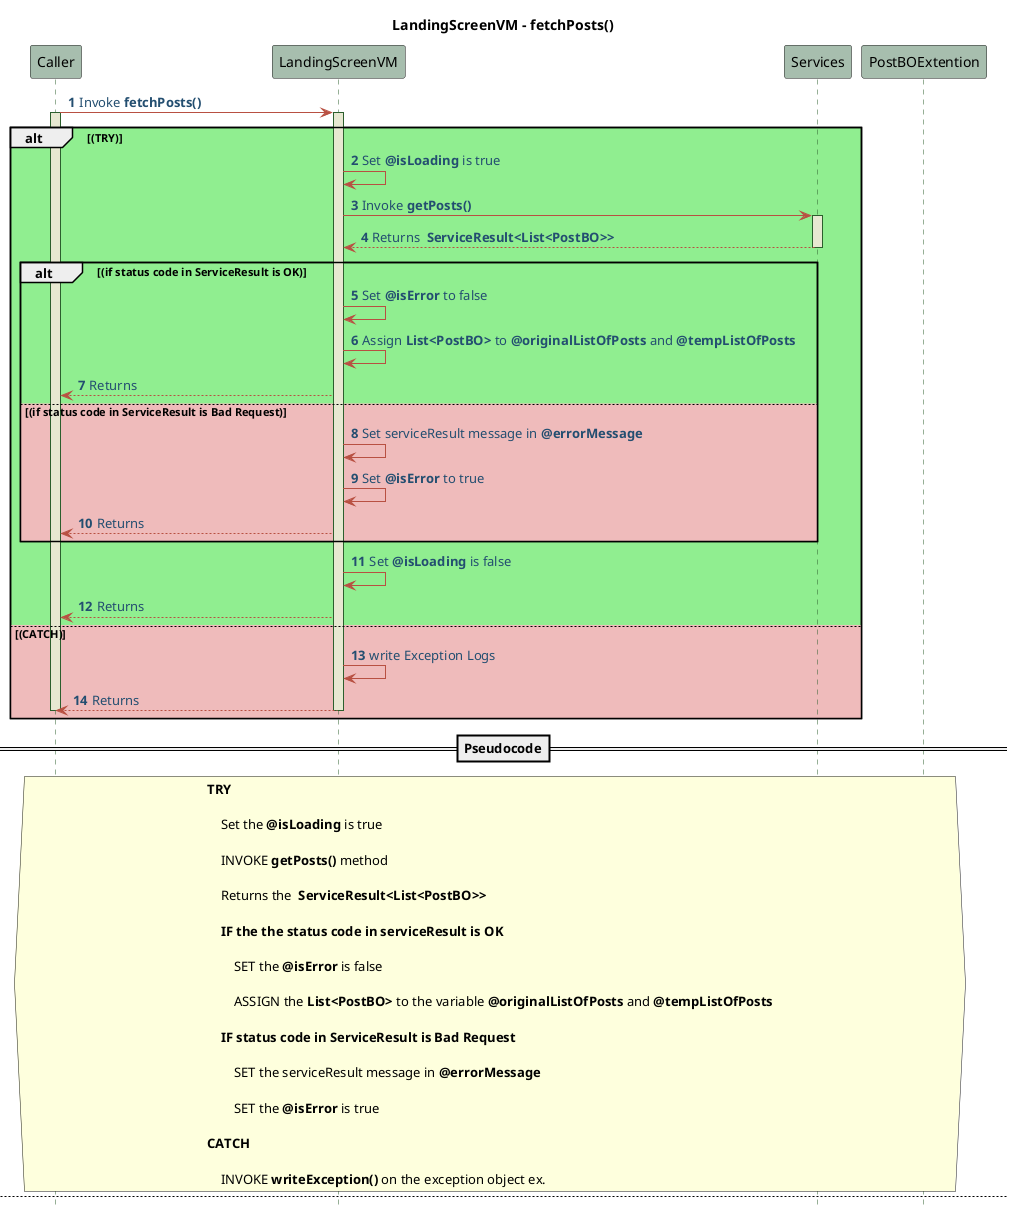 @startuml LandingScreenVM-Sequence-Pseudo

!define POSITIVERESPONSE 90EE90
!define NEGATIVEERESPONSE EFBBBB
!define NUETRALRESPONSE F2DC79

skinparam sequence{
    ParticipantBackgroundColor #A7BEAE
    LifeLineBackgroundColor #E7E8D1
    LifeLineBorderColor #2C5F2D
    ActorBackgroundColor #FC766AFF
    ActorBorderColor #FC766AFF
    ArrowColor #B85042
    ArrowFontColor #234E70
}

title   **LandingScreenVM - fetchPosts()**
autonumber 1
hide footbox
Caller -> LandingScreenVM: Invoke **fetchPosts()**
activate Caller
activate LandingScreenVM
alt #POSITIVERESPONSE (TRY)
    LandingScreenVM -> LandingScreenVM: Set **@isLoading** is true
    LandingScreenVM -> Services: Invoke **getPosts()**
    activate Services
    Services --> LandingScreenVM : Returns  **ServiceResult<List<PostBO>>**
    deactivate Services
    alt #POSITIVERESPONSE (if status code in ServiceResult is OK)
        LandingScreenVM -> LandingScreenVM : Set **@isError** to false
        LandingScreenVM -> LandingScreenVM : Assign **List<PostBO>** to **@originalListOfPosts** and **@tempListOfPosts**
        LandingScreenVM --> Caller : Returns
    else #NEGATIVEERESPONSE (if status code in ServiceResult is Bad Request)
        LandingScreenVM -> LandingScreenVM : Set serviceResult message in **@errorMessage**
        LandingScreenVM -> LandingScreenVM : Set **@isError** to true
        LandingScreenVM --> Caller : Returns
    end
LandingScreenVM -> LandingScreenVM: Set **@isLoading** is false
LandingScreenVM --> Caller: Returns
else #NEGATIVEERESPONSE (CATCH)
    LandingScreenVM -> LandingScreenVM : write Exception Logs
    LandingScreenVM --> Caller: Returns
    deactivate LandingScreenVM
    deactivate Caller
end

==Pseudocode==
hnote across
**TRY** 

    Set the **@isLoading** is true
    
    INVOKE **getPosts()** method
    
    Returns the  **ServiceResult<List<PostBO>>**

    **IF the the status code in serviceResult is OK**
    
        SET the **@isError** is false
    
        ASSIGN the **List<PostBO>** to the variable **@originalListOfPosts** and **@tempListOfPosts**
    
    **IF status code in ServiceResult is Bad Request**
        
        SET the serviceResult message in **@errorMessage**
    
        SET the **@isError** is true
    
**CATCH**
    
    INVOKE **writeException()** on the exception object ex.
end note

newpage **LandingScreenVM - sortPosts()**
!define POSITIVERESPONSE 90EE90
!define NEGATIVEERESPONSE EFBBBB
!define NUETRALRESPONSE F2DC79

skinparam sequence{
    ParticipantBackgroundColor #A7BEAE
    LifeLineBackgroundColor #E7E8D1
    LifeLineBorderColor #2C5F2D
    ActorBackgroundColor #FC766AFF
    ActorBorderColor #FC766AFF
    ArrowColor #B85042
    ArrowFontColor #234E70
}

autonumber 1
hide footbox
Caller -> LandingScreenVM: Invoke **sortPosts()**
activate Caller
activate LandingScreenVM
alt #POSITIVERESPONSE (TRY)
    LandingScreenVM -> PostBOExtention: Invoke **sortPostsByDate()**
    activate PostBOExtention
    PostBOExtention --> LandingScreenVM : Returns **List<PostBO>**
    deactivate PostBOExtention
    LandingScreenVM -> LandingScreenVM: Set it to **@tempListOfPosts**
    LandingScreenVM --> Caller: Returns 

else #NEGATIVEERESPONSE (CATCH)
    LandingScreenVM -> LandingScreenVM : writeException logs
    LandingScreenVM --> Caller: Returns
    deactivate LandingScreenVM
    deactivate Caller
end

==Pseudocode==
hnote across
**TRY**
    INVOKE **@tempListOfPosts.sortPostsByDate()** method

    Returns the **List<PostBO>**

    SET the **List<PostBO>** to the setMethod **@tempListOfPosts**

**CATCH**

    INVOKE **writeException()** on the exception object ex.
end note

newpage **LandingScreenVM - navigateToCreatePostScreen()**
!define POSITIVERESPONSE 90EE90
!define NEGATIVEERESPONSE EFBBBB
!define NUETRALRESPONSE F2DC79

skinparam sequence{
    ParticipantBackgroundColor #A7BEAE
    LifeLineBackgroundColor #E7E8D1
    LifeLineBorderColor #2C5F2D
    ActorBackgroundColor #FC766AFF
    ActorBorderColor #FC766AFF
    ArrowColor #B85042
    ArrowFontColor #234E70
}
autonumber
hide footbox
Caller -> LandingScreenVM: Invokes **navigateToCreatePostScreen()**
activate Caller
activate LandingScreenVM
LandingScreenVM -> LandingScreenVM : add the **NavigatorPush()** method to the navigation stream
LandingScreenVM -> Caller: Display **Create Post** Screen
deactivate Caller
deactivate LandingScreenVM
==Pseudocode==
hnote across
**TRY**
    INVOKE **navigateToCreatePostScreen()** method

    ADD the **NavigatorPush()** method which has pageconfig of **CreatePost screen** and data to the navgation stream

    DISPLAY the **CreatePost Screen**
end note
@enduml